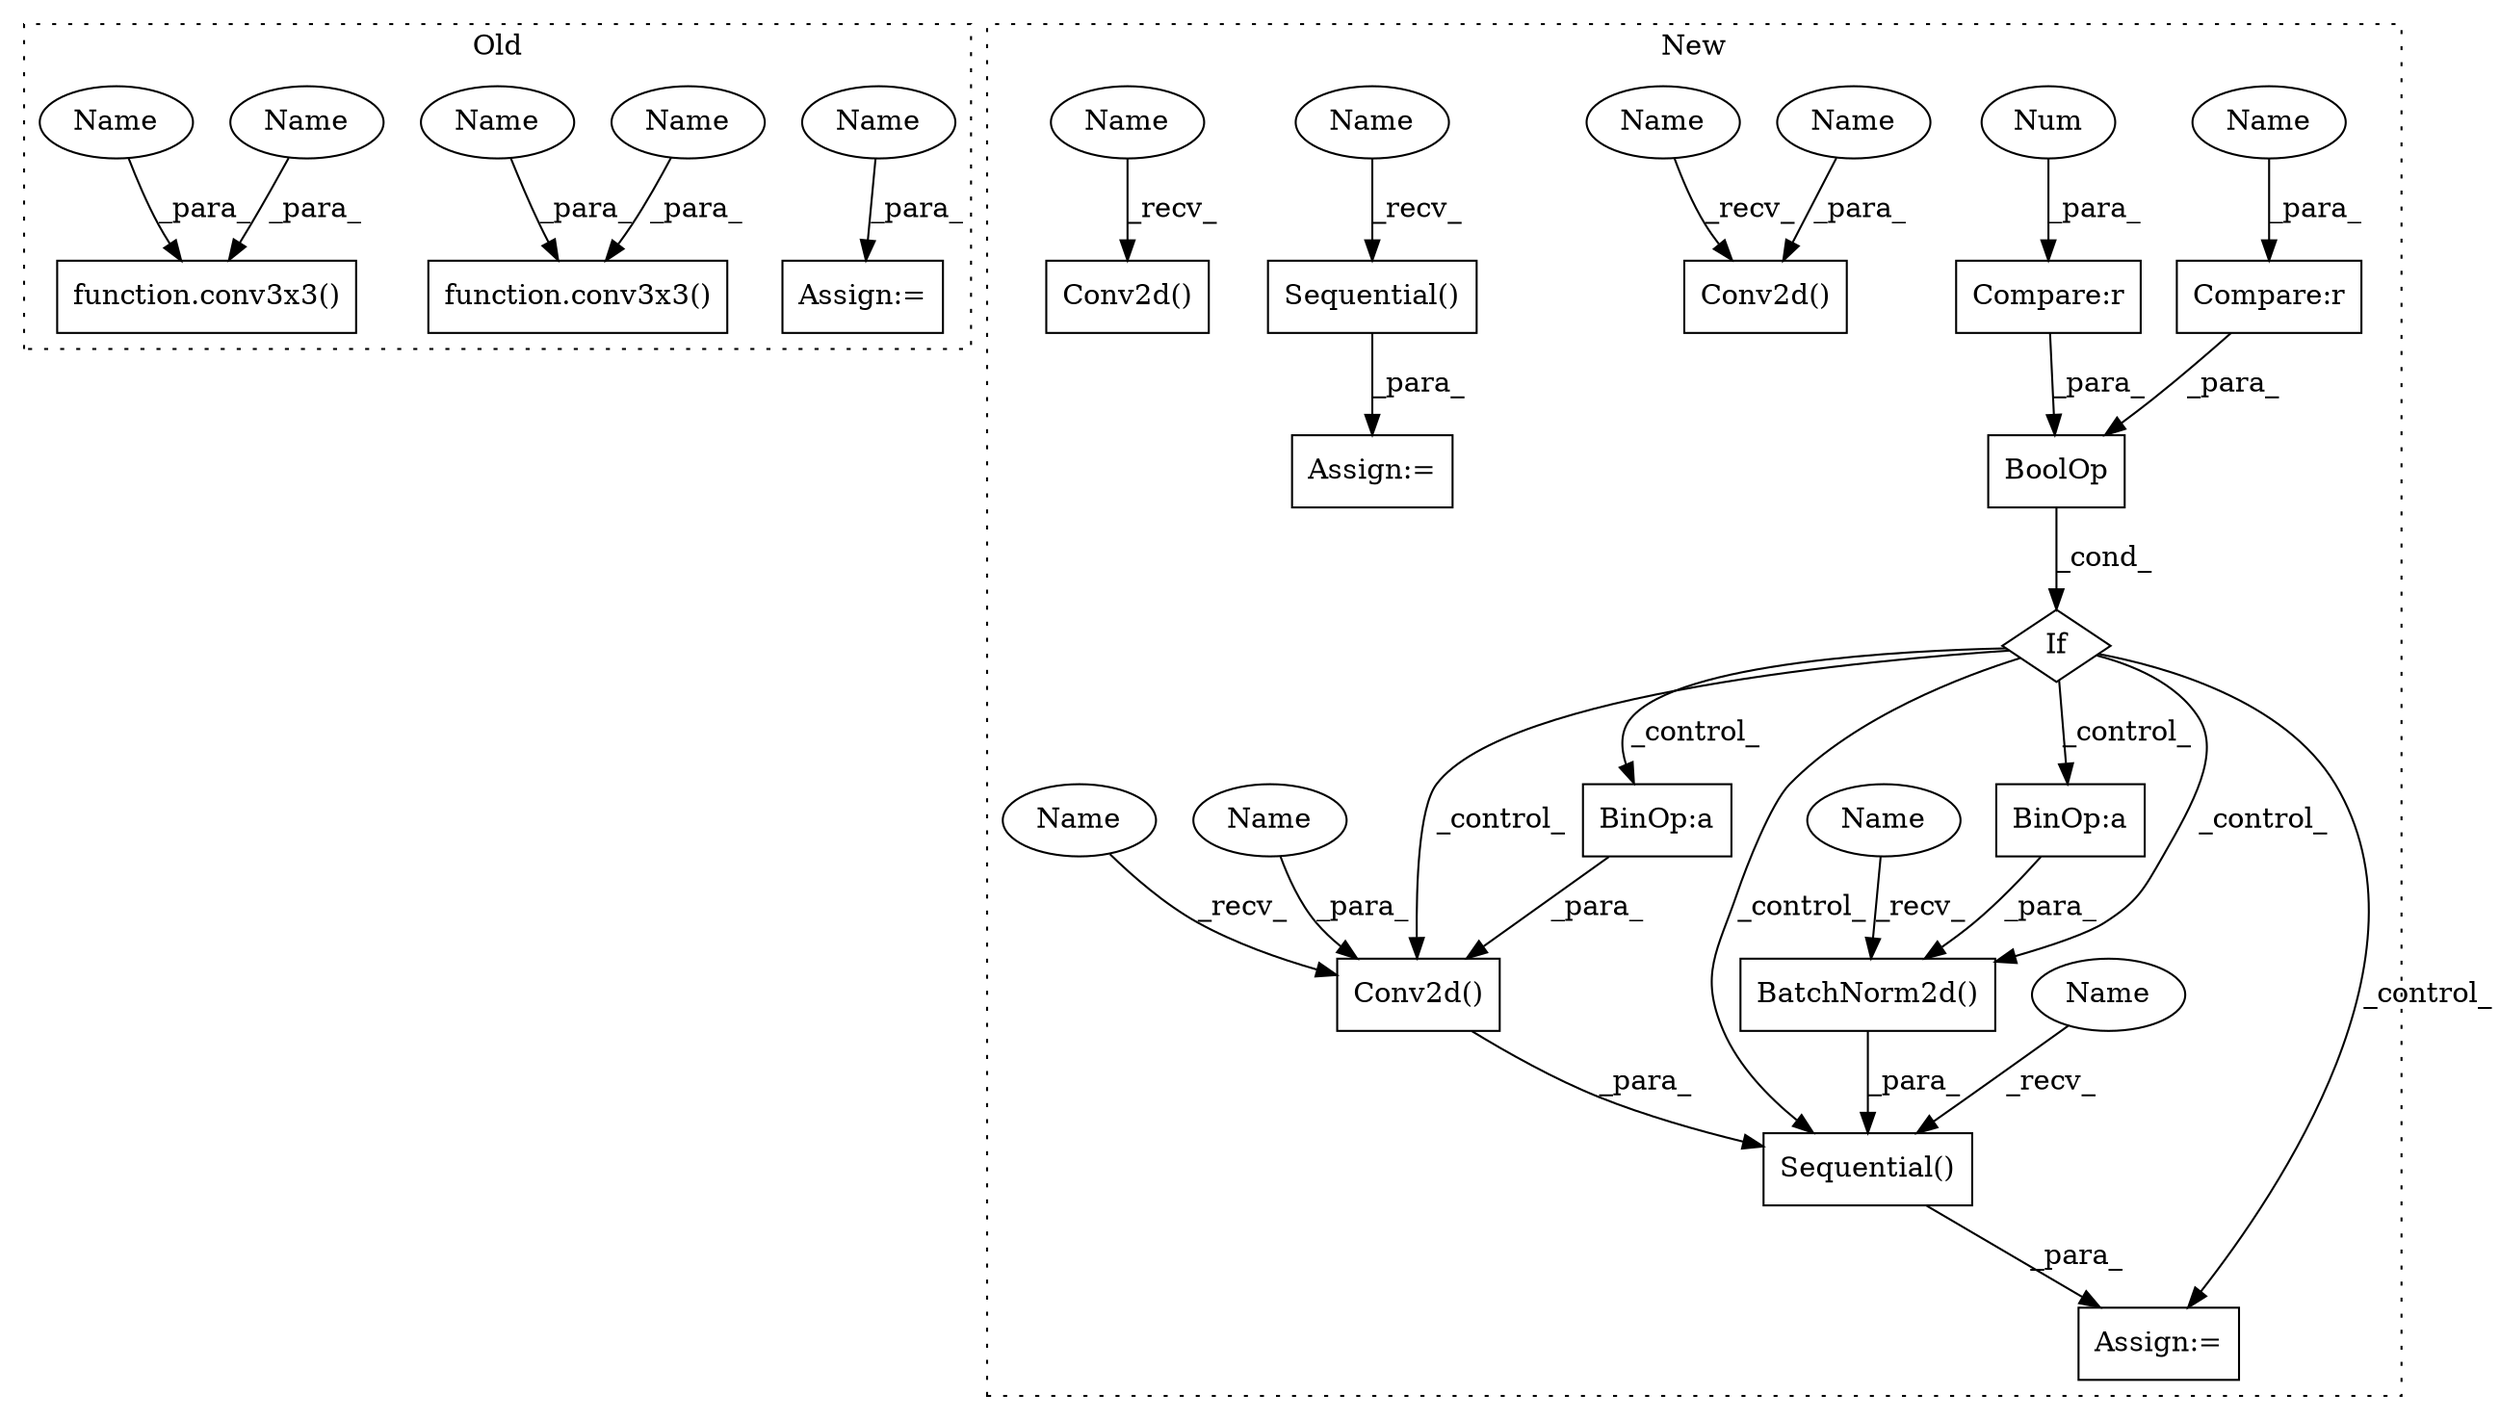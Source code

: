 digraph G {
subgraph cluster0 {
1 [label="function.conv3x3()" a="75" s="440,472" l="8,1" shape="box"];
6 [label="function.conv3x3()" a="75" s="579,601" l="8,1" shape="box"];
14 [label="Assign:=" a="68" s="701" l="3" shape="box"];
19 [label="Name" a="87" s="466" l="6" shape="ellipse"];
20 [label="Name" a="87" s="704" l="6" shape="ellipse"];
21 [label="Name" a="87" s="587" l="6" shape="ellipse"];
22 [label="Name" a="87" s="595" l="6" shape="ellipse"];
23 [label="Name" a="87" s="458" l="6" shape="ellipse"];
label = "Old";
style="dotted";
}
subgraph cluster1 {
2 [label="Sequential()" a="75" s="775" l="15" shape="box"];
3 [label="Conv2d()" a="75" s="912,954" l="10,69" shape="box"];
4 [label="BinOp:a" a="82" s="947" l="1" shape="box"];
5 [label="Conv2d()" a="75" s="445,485" l="23,54" shape="box"];
7 [label="BoolOp" a="72" s="802" l="49" shape="box"];
8 [label="If" a="96" s="799" l="3" shape="diamond"];
9 [label="Sequential()" a="75" s="881,1078" l="31,14" shape="box"];
10 [label="BinOp:a" a="82" s="1070" l="1" shape="box"];
11 [label="Compare:r" a="40" s="817" l="34" shape="box"];
12 [label="Compare:r" a="40" s="802" l="11" shape="box"];
13 [label="BatchNorm2d()" a="75" s="1041,1077" l="15,1" shape="box"];
15 [label="Conv2d()" a="75" s="603,627" l="10,80" shape="box"];
16 [label="Num" a="76" s="812" l="1" shape="ellipse"];
17 [label="Assign:=" a="68" s="878" l="3" shape="box"];
18 [label="Assign:=" a="68" s="772" l="3" shape="box"];
24 [label="Name" a="87" s="817" l="9" shape="ellipse"];
25 [label="Name" a="87" s="922" l="9" shape="ellipse"];
26 [label="Name" a="87" s="468" l="9" shape="ellipse"];
27 [label="Name" a="87" s="912" l="2" shape="ellipse"];
28 [label="Name" a="87" s="1041" l="2" shape="ellipse"];
29 [label="Name" a="87" s="881" l="2" shape="ellipse"];
30 [label="Name" a="87" s="775" l="2" shape="ellipse"];
31 [label="Name" a="87" s="445" l="2" shape="ellipse"];
32 [label="Name" a="87" s="603" l="2" shape="ellipse"];
label = "New";
style="dotted";
}
2 -> 18 [label="_para_"];
3 -> 9 [label="_para_"];
4 -> 3 [label="_para_"];
7 -> 8 [label="_cond_"];
8 -> 4 [label="_control_"];
8 -> 3 [label="_control_"];
8 -> 9 [label="_control_"];
8 -> 17 [label="_control_"];
8 -> 10 [label="_control_"];
8 -> 13 [label="_control_"];
9 -> 17 [label="_para_"];
10 -> 13 [label="_para_"];
11 -> 7 [label="_para_"];
12 -> 7 [label="_para_"];
13 -> 9 [label="_para_"];
16 -> 12 [label="_para_"];
19 -> 1 [label="_para_"];
20 -> 14 [label="_para_"];
21 -> 6 [label="_para_"];
22 -> 6 [label="_para_"];
23 -> 1 [label="_para_"];
24 -> 11 [label="_para_"];
25 -> 3 [label="_para_"];
26 -> 5 [label="_para_"];
27 -> 3 [label="_recv_"];
28 -> 13 [label="_recv_"];
29 -> 9 [label="_recv_"];
30 -> 2 [label="_recv_"];
31 -> 5 [label="_recv_"];
32 -> 15 [label="_recv_"];
}